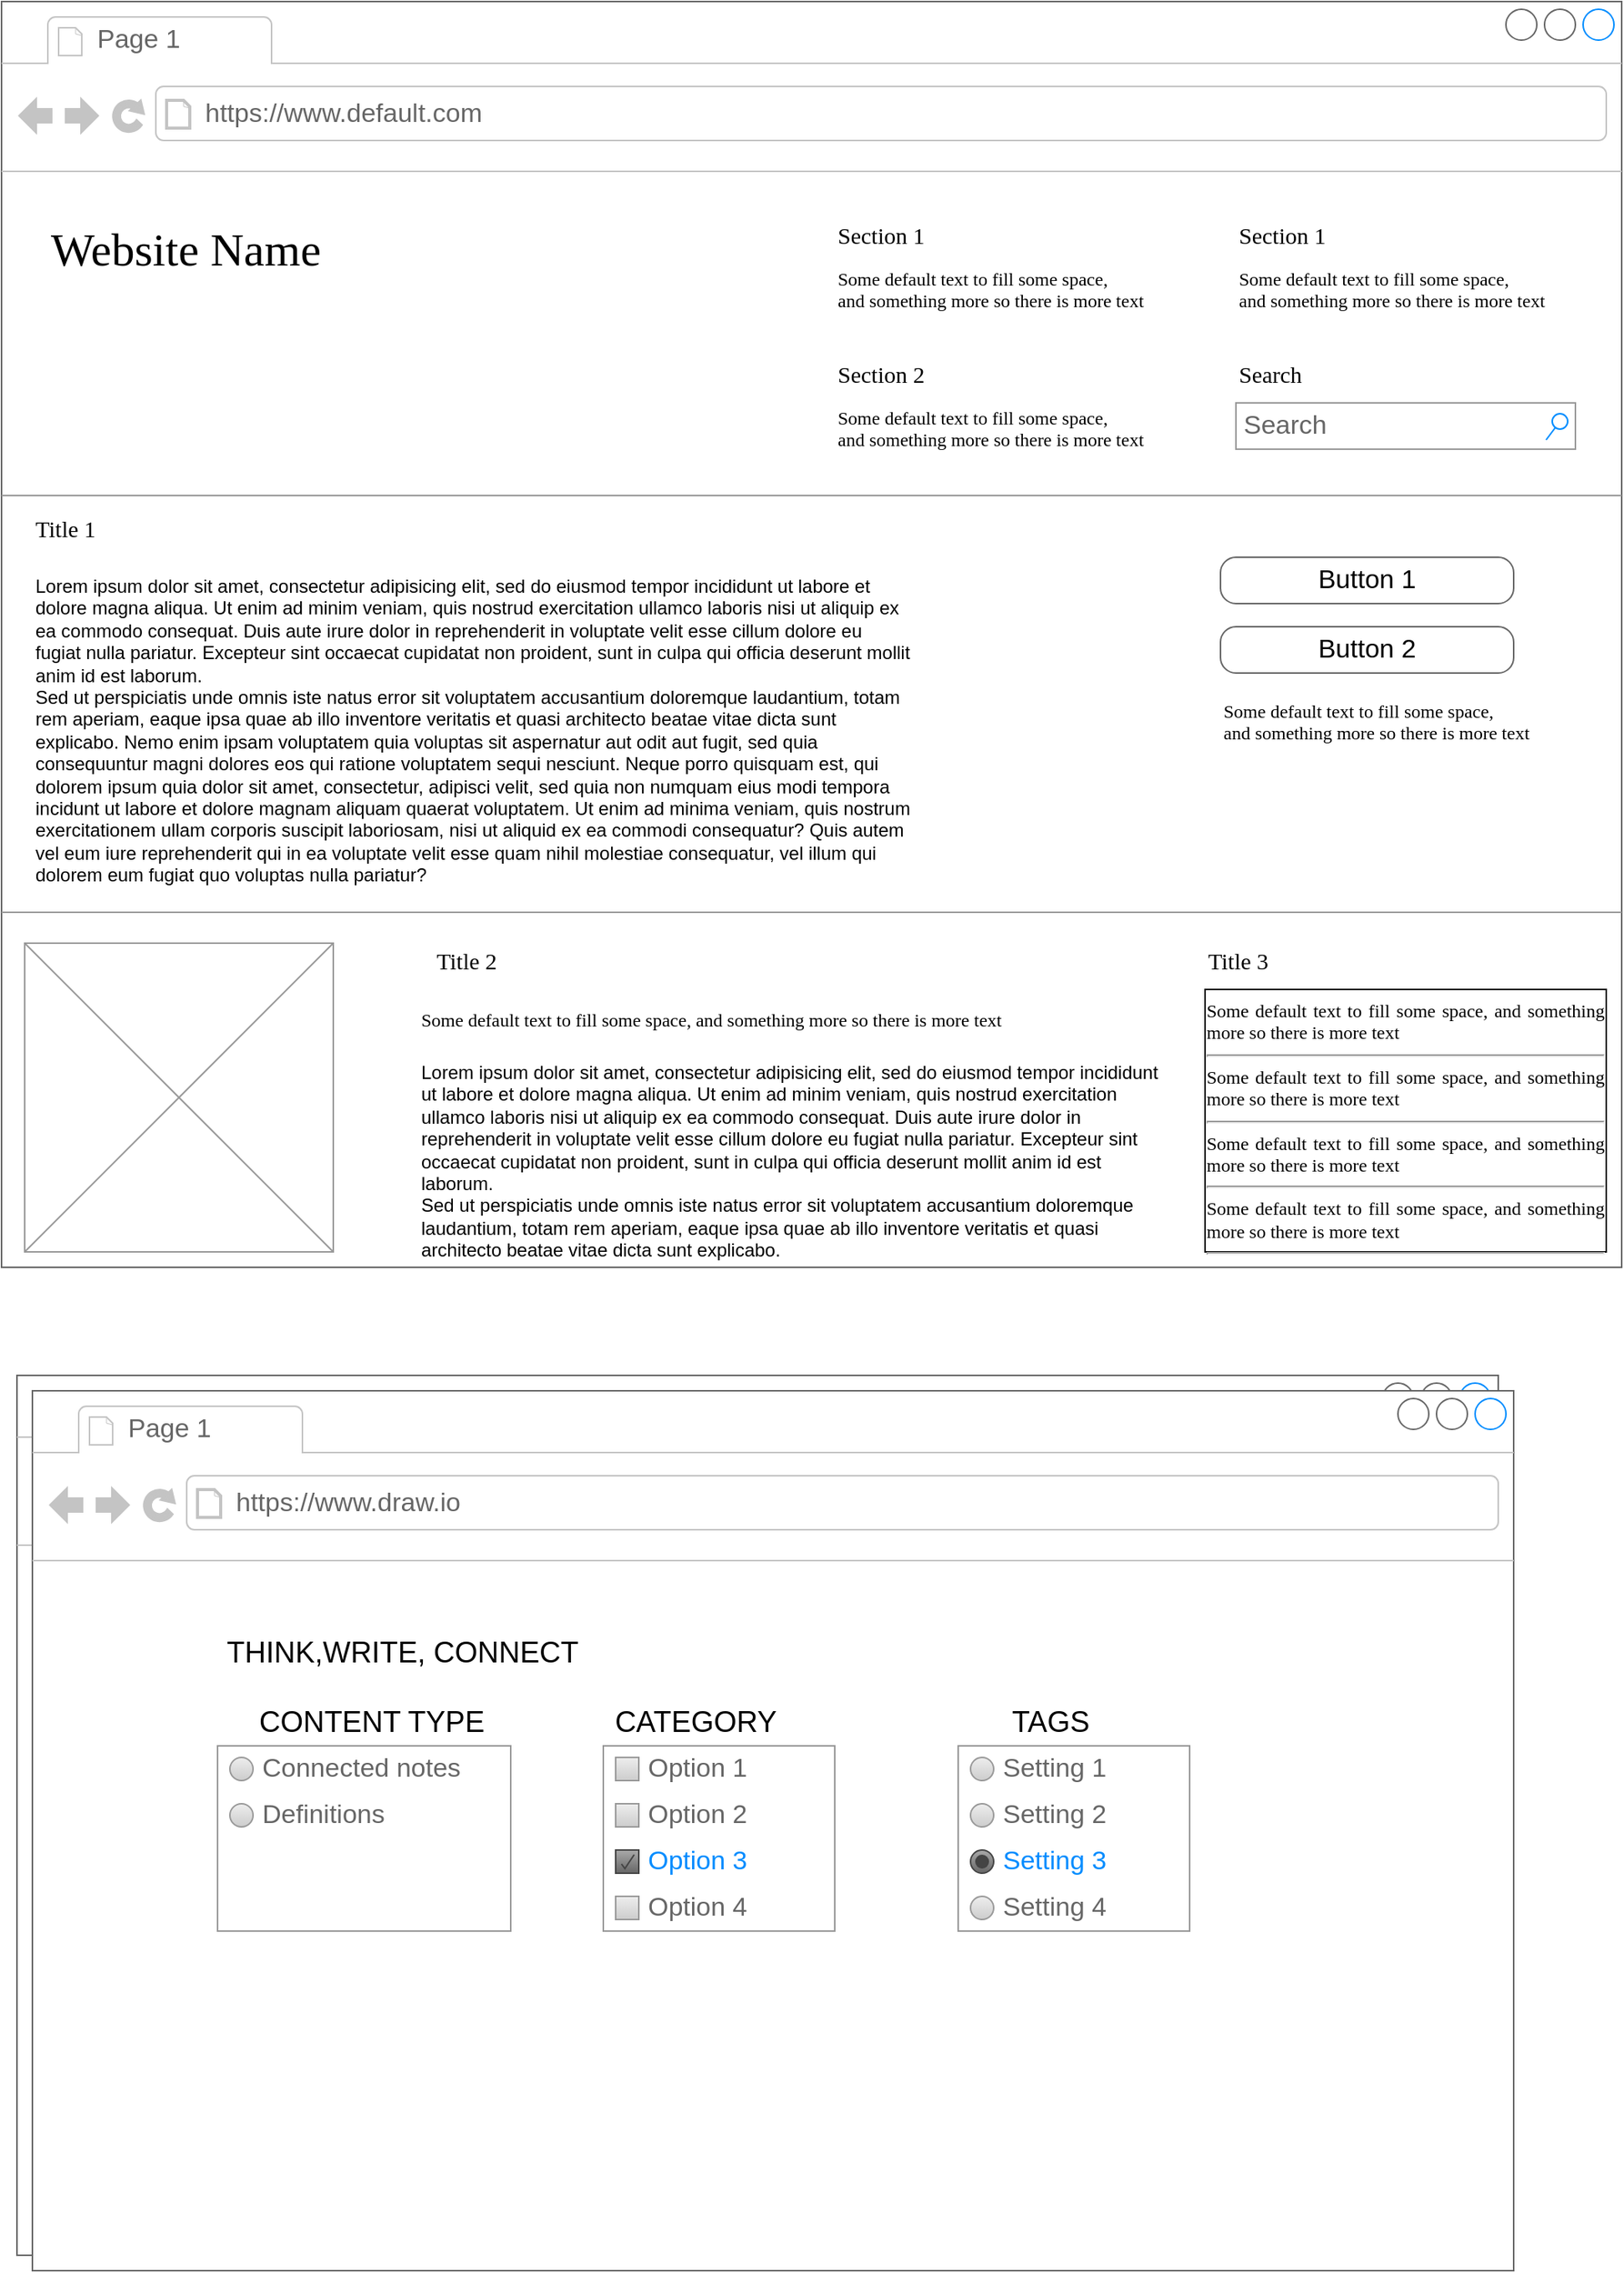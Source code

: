 <mxfile version="20.6.0" type="github">
  <diagram name="Page-1" id="2cc2dc42-3aac-f2a9-1cec-7a8b7cbee084">
    <mxGraphModel dx="1422" dy="780" grid="1" gridSize="10" guides="1" tooltips="1" connect="1" arrows="1" fold="1" page="1" pageScale="1" pageWidth="1100" pageHeight="850" background="none" math="0" shadow="0">
      <root>
        <mxCell id="0" />
        <mxCell id="1" parent="0" />
        <mxCell id="7026571954dc6520-1" value="" style="strokeWidth=1;shadow=0;dashed=0;align=center;html=1;shape=mxgraph.mockup.containers.browserWindow;rSize=0;strokeColor=#666666;mainText=,;recursiveResize=0;rounded=0;labelBackgroundColor=none;fontFamily=Verdana;fontSize=12" parent="1" vertex="1">
          <mxGeometry x="30" y="20" width="1050" height="820" as="geometry" />
        </mxCell>
        <mxCell id="7026571954dc6520-2" value="Page 1" style="strokeWidth=1;shadow=0;dashed=0;align=center;html=1;shape=mxgraph.mockup.containers.anchor;fontSize=17;fontColor=#666666;align=left;" parent="7026571954dc6520-1" vertex="1">
          <mxGeometry x="60" y="12" width="110" height="26" as="geometry" />
        </mxCell>
        <mxCell id="7026571954dc6520-3" value="https://www.default.com" style="strokeWidth=1;shadow=0;dashed=0;align=center;html=1;shape=mxgraph.mockup.containers.anchor;rSize=0;fontSize=17;fontColor=#666666;align=left;" parent="7026571954dc6520-1" vertex="1">
          <mxGeometry x="130" y="60" width="250" height="26" as="geometry" />
        </mxCell>
        <mxCell id="7026571954dc6520-4" value="Website Name" style="text;html=1;points=[];align=left;verticalAlign=top;spacingTop=-4;fontSize=30;fontFamily=Verdana" parent="7026571954dc6520-1" vertex="1">
          <mxGeometry x="30" y="140" width="340" height="50" as="geometry" />
        </mxCell>
        <mxCell id="7026571954dc6520-6" value="Section 1" style="text;html=1;points=[];align=left;verticalAlign=top;spacingTop=-4;fontSize=15;fontFamily=Verdana" parent="7026571954dc6520-1" vertex="1">
          <mxGeometry x="540" y="140" width="170" height="30" as="geometry" />
        </mxCell>
        <mxCell id="7026571954dc6520-7" value="Some default text to fill some space, and&amp;nbsp;&lt;span&gt;something more so there is more text&lt;/span&gt;" style="text;html=1;points=[];align=left;verticalAlign=top;spacingTop=-4;fontSize=12;fontFamily=Verdana;whiteSpace=wrap;" parent="7026571954dc6520-1" vertex="1">
          <mxGeometry x="540" y="170" width="240" height="40" as="geometry" />
        </mxCell>
        <mxCell id="7026571954dc6520-8" value="Section 2" style="text;html=1;points=[];align=left;verticalAlign=top;spacingTop=-4;fontSize=15;fontFamily=Verdana" parent="7026571954dc6520-1" vertex="1">
          <mxGeometry x="540" y="230" width="170" height="30" as="geometry" />
        </mxCell>
        <mxCell id="7026571954dc6520-9" value="Some default text to fill some space, and&amp;nbsp;&lt;span&gt;something more so there is more text&lt;/span&gt;" style="text;html=1;points=[];align=left;verticalAlign=top;spacingTop=-4;fontSize=12;fontFamily=Verdana;whiteSpace=wrap;" parent="7026571954dc6520-1" vertex="1">
          <mxGeometry x="540" y="260" width="240" height="40" as="geometry" />
        </mxCell>
        <mxCell id="7026571954dc6520-10" value="Section 1" style="text;html=1;points=[];align=left;verticalAlign=top;spacingTop=-4;fontSize=15;fontFamily=Verdana" parent="7026571954dc6520-1" vertex="1">
          <mxGeometry x="800" y="140" width="170" height="30" as="geometry" />
        </mxCell>
        <mxCell id="7026571954dc6520-11" value="Some default text to fill some space, and&amp;nbsp;&lt;span&gt;something more so there is more text&lt;/span&gt;" style="text;html=1;points=[];align=left;verticalAlign=top;spacingTop=-4;fontSize=12;fontFamily=Verdana;whiteSpace=wrap;" parent="7026571954dc6520-1" vertex="1">
          <mxGeometry x="800" y="170" width="240" height="40" as="geometry" />
        </mxCell>
        <mxCell id="7026571954dc6520-12" value="Search" style="text;html=1;points=[];align=left;verticalAlign=top;spacingTop=-4;fontSize=15;fontFamily=Verdana" parent="7026571954dc6520-1" vertex="1">
          <mxGeometry x="800" y="230" width="170" height="30" as="geometry" />
        </mxCell>
        <mxCell id="7026571954dc6520-14" value="Search" style="strokeWidth=1;shadow=0;dashed=0;align=center;html=1;shape=mxgraph.mockup.forms.searchBox;strokeColor=#999999;mainText=;strokeColor2=#008cff;fontColor=#666666;fontSize=17;align=left;spacingLeft=3;rounded=0;labelBackgroundColor=none;" parent="7026571954dc6520-1" vertex="1">
          <mxGeometry x="800" y="260" width="220" height="30" as="geometry" />
        </mxCell>
        <mxCell id="7026571954dc6520-15" value="" style="verticalLabelPosition=bottom;shadow=0;dashed=0;align=center;html=1;verticalAlign=top;strokeWidth=1;shape=mxgraph.mockup.markup.line;strokeColor=#999999;rounded=0;labelBackgroundColor=none;fillColor=#ffffff;fontFamily=Verdana;fontSize=12;fontColor=#000000;" parent="7026571954dc6520-1" vertex="1">
          <mxGeometry y="310" width="1050" height="20" as="geometry" />
        </mxCell>
        <mxCell id="7026571954dc6520-16" value="Title 1" style="text;html=1;points=[];align=left;verticalAlign=top;spacingTop=-4;fontSize=15;fontFamily=Verdana" parent="7026571954dc6520-1" vertex="1">
          <mxGeometry x="20" y="330" width="170" height="30" as="geometry" />
        </mxCell>
        <mxCell id="7026571954dc6520-17" value="Lorem ipsum dolor sit amet, consectetur adipisicing elit, sed do eiusmod tempor incididunt ut labore et dolore magna aliqua. Ut enim ad minim veniam, quis nostrud exercitation ullamco laboris nisi ut aliquip ex ea commodo consequat. Duis aute irure dolor in reprehenderit in voluptate velit esse cillum dolore eu fugiat nulla pariatur. Excepteur sint occaecat cupidatat non proident, sunt in culpa qui officia deserunt mollit anim id est laborum.&#xa;Sed ut perspiciatis unde omnis iste natus error sit voluptatem accusantium doloremque laudantium, totam rem aperiam, eaque ipsa quae ab illo inventore veritatis et quasi architecto beatae vitae dicta sunt explicabo. Nemo enim ipsam voluptatem quia voluptas sit aspernatur aut odit aut fugit, sed quia consequuntur magni dolores eos qui ratione voluptatem sequi nesciunt. Neque porro quisquam est, qui dolorem ipsum quia dolor sit amet, consectetur, adipisci velit, sed quia non numquam eius modi tempora incidunt ut labore et dolore magnam aliquam quaerat voluptatem. Ut enim ad minima veniam, quis nostrum exercitationem ullam corporis suscipit laboriosam, nisi ut aliquid ex ea commodi consequatur? Quis autem vel eum iure reprehenderit qui in ea voluptate velit esse quam nihil molestiae consequatur, vel illum qui dolorem eum fugiat quo voluptas nulla pariatur?" style="text;spacingTop=-5;whiteSpace=wrap;html=1;align=left;fontSize=12;fontFamily=Helvetica;fillColor=none;strokeColor=none;rounded=0;shadow=1;labelBackgroundColor=none;" parent="7026571954dc6520-1" vertex="1">
          <mxGeometry x="20" y="370" width="570" height="240" as="geometry" />
        </mxCell>
        <mxCell id="7026571954dc6520-18" value="Button 1" style="strokeWidth=1;shadow=0;dashed=0;align=center;html=1;shape=mxgraph.mockup.buttons.button;strokeColor=#666666;mainText=;buttonStyle=round;fontSize=17;fontStyle=0;fillColor=none;whiteSpace=wrap;rounded=0;labelBackgroundColor=none;" parent="7026571954dc6520-1" vertex="1">
          <mxGeometry x="790" y="360" width="190" height="30" as="geometry" />
        </mxCell>
        <mxCell id="7026571954dc6520-19" value="Button 2" style="strokeWidth=1;shadow=0;dashed=0;align=center;html=1;shape=mxgraph.mockup.buttons.button;strokeColor=#666666;mainText=;buttonStyle=round;fontSize=17;fontStyle=0;fillColor=none;whiteSpace=wrap;rounded=0;labelBackgroundColor=none;" parent="7026571954dc6520-1" vertex="1">
          <mxGeometry x="790" y="405" width="190" height="30" as="geometry" />
        </mxCell>
        <mxCell id="7026571954dc6520-20" value="Some default text to fill some space, and&amp;nbsp;&lt;span&gt;something more so there is more text&lt;/span&gt;" style="text;html=1;points=[];align=left;verticalAlign=top;spacingTop=-4;fontSize=12;fontFamily=Verdana;whiteSpace=wrap;" parent="7026571954dc6520-1" vertex="1">
          <mxGeometry x="790" y="450" width="240" height="40" as="geometry" />
        </mxCell>
        <mxCell id="7026571954dc6520-21" value="" style="verticalLabelPosition=bottom;shadow=0;dashed=0;align=center;html=1;verticalAlign=top;strokeWidth=1;shape=mxgraph.mockup.markup.line;strokeColor=#999999;rounded=0;labelBackgroundColor=none;fillColor=#ffffff;fontFamily=Verdana;fontSize=12;fontColor=#000000;" parent="7026571954dc6520-1" vertex="1">
          <mxGeometry y="580" width="1050" height="20" as="geometry" />
        </mxCell>
        <mxCell id="7026571954dc6520-22" value="" style="verticalLabelPosition=bottom;shadow=0;dashed=0;align=center;html=1;verticalAlign=top;strokeWidth=1;shape=mxgraph.mockup.graphics.simpleIcon;strokeColor=#999999;fillColor=#ffffff;rounded=0;labelBackgroundColor=none;fontFamily=Verdana;fontSize=12;fontColor=#000000;" parent="7026571954dc6520-1" vertex="1">
          <mxGeometry x="15" y="610" width="200" height="200" as="geometry" />
        </mxCell>
        <mxCell id="7026571954dc6520-31" value="Title 2" style="text;html=1;points=[];align=left;verticalAlign=top;spacingTop=-4;fontSize=15;fontFamily=Verdana" parent="7026571954dc6520-1" vertex="1">
          <mxGeometry x="280" y="610" width="170" height="30" as="geometry" />
        </mxCell>
        <mxCell id="7026571954dc6520-32" value="Title 3" style="text;html=1;points=[];align=left;verticalAlign=top;spacingTop=-4;fontSize=15;fontFamily=Verdana" parent="7026571954dc6520-1" vertex="1">
          <mxGeometry x="780" y="610" width="170" height="30" as="geometry" />
        </mxCell>
        <mxCell id="7026571954dc6520-33" value="&lt;div style=&quot;text-align: justify&quot;&gt;&lt;span&gt;Some default text to fill some space, and&amp;nbsp;&lt;/span&gt;&lt;span&gt;something more so there is more text&lt;/span&gt;&lt;/div&gt;&lt;div style=&quot;text-align: justify&quot;&gt;&lt;hr id=&quot;null&quot; style=&quot;text-align: justify&quot;&gt;&lt;span&gt;&lt;div style=&quot;text-align: justify&quot;&gt;&lt;span&gt;Some default text to fill some space, and&amp;nbsp;&lt;/span&gt;&lt;span&gt;something more so there is more text&lt;/span&gt;&lt;/div&gt;&lt;/span&gt;&lt;/div&gt;&lt;hr id=&quot;null&quot; style=&quot;text-align: justify&quot;&gt;&lt;span&gt;&lt;div style=&quot;text-align: justify&quot;&gt;&lt;span&gt;Some default text to fill some space, and&amp;nbsp;&lt;/span&gt;&lt;span&gt;something more so there is more text&lt;/span&gt;&lt;/div&gt;&lt;/span&gt;&lt;hr id=&quot;null&quot; style=&quot;text-align: justify&quot;&gt;&lt;span&gt;&lt;div style=&quot;text-align: justify&quot;&gt;&lt;span&gt;Some default text to fill some space, and&amp;nbsp;&lt;/span&gt;&lt;span&gt;something more so there is more text&lt;/span&gt;&lt;/div&gt;&lt;/span&gt;&lt;hr id=&quot;null&quot; style=&quot;text-align: left&quot;&gt;" style="whiteSpace=wrap;html=1;rounded=0;shadow=0;labelBackgroundColor=none;strokeWidth=1;fontFamily=Verdana;fontSize=12;align=center;verticalAlign=top;" parent="7026571954dc6520-1" vertex="1">
          <mxGeometry x="780" y="640" width="260" height="170" as="geometry" />
        </mxCell>
        <mxCell id="7026571954dc6520-34" value="Some default text to fill some space, and&amp;nbsp;&lt;span&gt;something more so there is more text&lt;/span&gt;" style="text;html=1;points=[];align=left;verticalAlign=top;spacingTop=-4;fontSize=12;fontFamily=Verdana;whiteSpace=wrap;" parent="7026571954dc6520-1" vertex="1">
          <mxGeometry x="270" y="650" width="470" height="40" as="geometry" />
        </mxCell>
        <mxCell id="7026571954dc6520-36" value="Lorem ipsum dolor sit amet, consectetur adipisicing elit, sed do eiusmod tempor incididunt ut labore et dolore magna aliqua. Ut enim ad minim veniam, quis nostrud exercitation ullamco laboris nisi ut aliquip ex ea commodo consequat. Duis aute irure dolor in reprehenderit in voluptate velit esse cillum dolore eu fugiat nulla pariatur. Excepteur sint occaecat cupidatat non proident, sunt in culpa qui officia deserunt mollit anim id est laborum.&lt;br&gt;Sed ut perspiciatis unde omnis iste natus error sit voluptatem accusantium doloremque laudantium, totam rem aperiam, eaque ipsa quae ab illo inventore veritatis et quasi architecto beatae vitae dicta sunt explicabo.&amp;nbsp;" style="text;spacingTop=-5;whiteSpace=wrap;html=1;align=left;fontSize=12;fontFamily=Helvetica;fillColor=none;strokeColor=none;rounded=0;shadow=1;labelBackgroundColor=none;" parent="1" vertex="1">
          <mxGeometry x="300" y="705" width="490" height="125" as="geometry" />
        </mxCell>
        <mxCell id="NY_SuZT9lpM8CWA6XrSK-1" value="" style="strokeWidth=1;shadow=0;dashed=0;align=center;html=1;shape=mxgraph.mockup.containers.browserWindow;rSize=0;strokeColor=#666666;strokeColor2=#008cff;strokeColor3=#c4c4c4;mainText=,;recursiveResize=0;" vertex="1" parent="1">
          <mxGeometry x="40" y="910" width="960" height="570" as="geometry" />
        </mxCell>
        <mxCell id="NY_SuZT9lpM8CWA6XrSK-2" value="Page 1" style="strokeWidth=1;shadow=0;dashed=0;align=center;html=1;shape=mxgraph.mockup.containers.anchor;fontSize=17;fontColor=#666666;align=left;" vertex="1" parent="NY_SuZT9lpM8CWA6XrSK-1">
          <mxGeometry x="60" y="12" width="110" height="26" as="geometry" />
        </mxCell>
        <mxCell id="NY_SuZT9lpM8CWA6XrSK-3" value="https://www.draw.io" style="strokeWidth=1;shadow=0;dashed=0;align=center;html=1;shape=mxgraph.mockup.containers.anchor;rSize=0;fontSize=17;fontColor=#666666;align=left;" vertex="1" parent="NY_SuZT9lpM8CWA6XrSK-1">
          <mxGeometry x="130" y="60" width="250" height="26" as="geometry" />
        </mxCell>
        <mxCell id="NY_SuZT9lpM8CWA6XrSK-10" value="&lt;font style=&quot;font-size: 19px;&quot;&gt;THINK,WRITE, CONNECT&lt;br&gt;&lt;/font&gt;" style="text;html=1;strokeColor=none;fillColor=none;align=center;verticalAlign=middle;whiteSpace=wrap;rounded=0;" vertex="1" parent="NY_SuZT9lpM8CWA6XrSK-1">
          <mxGeometry x="80" y="150" width="320" height="40" as="geometry" />
        </mxCell>
        <mxCell id="NY_SuZT9lpM8CWA6XrSK-4" value="" style="strokeWidth=1;shadow=0;dashed=0;align=center;html=1;shape=mxgraph.mockup.forms.rrect;rSize=0;strokeColor=#999999;fillColor=#ffffff;recursiveResize=0;" vertex="1" parent="NY_SuZT9lpM8CWA6XrSK-1">
          <mxGeometry x="120" y="230" width="190" height="120" as="geometry" />
        </mxCell>
        <mxCell id="NY_SuZT9lpM8CWA6XrSK-5" value="Connected notes" style="shape=ellipse;rSize=0;fillColor=#eeeeee;strokeColor=#999999;gradientColor=#cccccc;html=1;align=left;spacingLeft=4;fontSize=17;fontColor=#666666;labelPosition=right;" vertex="1" parent="NY_SuZT9lpM8CWA6XrSK-4">
          <mxGeometry x="8" y="7.5" width="15" height="15" as="geometry" />
        </mxCell>
        <mxCell id="NY_SuZT9lpM8CWA6XrSK-6" value="Definitions" style="shape=ellipse;rSize=0;fillColor=#eeeeee;strokeColor=#999999;gradientColor=#cccccc;html=1;align=left;spacingLeft=4;fontSize=17;fontColor=#666666;labelPosition=right;" vertex="1" parent="NY_SuZT9lpM8CWA6XrSK-4">
          <mxGeometry x="8" y="37.5" width="15" height="15" as="geometry" />
        </mxCell>
        <mxCell id="NY_SuZT9lpM8CWA6XrSK-21" value="" style="strokeWidth=1;shadow=0;dashed=0;align=center;html=1;shape=mxgraph.mockup.forms.rrect;rSize=0;strokeColor=#999999;fillColor=#ffffff;recursiveResize=0;fontSize=19;" vertex="1" parent="NY_SuZT9lpM8CWA6XrSK-1">
          <mxGeometry x="370" y="230" width="150" height="120" as="geometry" />
        </mxCell>
        <mxCell id="NY_SuZT9lpM8CWA6XrSK-22" value="Option 1" style="strokeWidth=1;shadow=0;dashed=0;align=center;html=1;shape=mxgraph.mockup.forms.rrect;rSize=0;fillColor=#eeeeee;strokeColor=#999999;gradientColor=#cccccc;align=left;spacingLeft=4;fontSize=17;fontColor=#666666;labelPosition=right;" vertex="1" parent="NY_SuZT9lpM8CWA6XrSK-21">
          <mxGeometry x="8" y="7.5" width="15" height="15" as="geometry" />
        </mxCell>
        <mxCell id="NY_SuZT9lpM8CWA6XrSK-23" value="Option 2" style="strokeWidth=1;shadow=0;dashed=0;align=center;html=1;shape=mxgraph.mockup.forms.rrect;rSize=0;fillColor=#eeeeee;strokeColor=#999999;gradientColor=#cccccc;align=left;spacingLeft=4;fontSize=17;fontColor=#666666;labelPosition=right;" vertex="1" parent="NY_SuZT9lpM8CWA6XrSK-21">
          <mxGeometry x="8" y="37.5" width="15" height="15" as="geometry" />
        </mxCell>
        <mxCell id="NY_SuZT9lpM8CWA6XrSK-24" value="Option 3" style="strokeWidth=1;shadow=0;dashed=0;align=center;html=1;shape=mxgraph.mockup.forms.checkbox;rSize=0;resizable=0;fillColor=#aaaaaa;strokeColor=#444444;gradientColor=#666666;align=left;spacingLeft=4;fontSize=17;fontColor=#008cff;labelPosition=right;" vertex="1" parent="NY_SuZT9lpM8CWA6XrSK-21">
          <mxGeometry x="8" y="67.5" width="15" height="15" as="geometry" />
        </mxCell>
        <mxCell id="NY_SuZT9lpM8CWA6XrSK-25" value="Option 4" style="strokeWidth=1;shadow=0;dashed=0;align=center;html=1;shape=mxgraph.mockup.forms.rrect;rSize=0;fillColor=#eeeeee;strokeColor=#999999;gradientColor=#cccccc;align=left;spacingLeft=4;fontSize=17;fontColor=#666666;labelPosition=right;" vertex="1" parent="NY_SuZT9lpM8CWA6XrSK-21">
          <mxGeometry x="8" y="97.5" width="15" height="15" as="geometry" />
        </mxCell>
        <mxCell id="NY_SuZT9lpM8CWA6XrSK-26" value="CATEGORY" style="text;html=1;strokeColor=none;fillColor=none;align=center;verticalAlign=middle;whiteSpace=wrap;rounded=0;fontSize=19;" vertex="1" parent="NY_SuZT9lpM8CWA6XrSK-1">
          <mxGeometry x="400" y="200" width="60" height="30" as="geometry" />
        </mxCell>
        <mxCell id="NY_SuZT9lpM8CWA6XrSK-32" value="" style="strokeWidth=1;shadow=0;dashed=0;align=center;html=1;shape=mxgraph.mockup.forms.rrect;rSize=0;strokeColor=#999999;fillColor=#ffffff;recursiveResize=0;fontSize=19;" vertex="1" parent="NY_SuZT9lpM8CWA6XrSK-1">
          <mxGeometry x="600" y="230" width="150" height="120" as="geometry" />
        </mxCell>
        <mxCell id="NY_SuZT9lpM8CWA6XrSK-33" value="Setting 1" style="shape=ellipse;rSize=0;fillColor=#eeeeee;strokeColor=#999999;gradientColor=#cccccc;html=1;align=left;spacingLeft=4;fontSize=17;fontColor=#666666;labelPosition=right;" vertex="1" parent="NY_SuZT9lpM8CWA6XrSK-32">
          <mxGeometry x="8" y="7.5" width="15" height="15" as="geometry" />
        </mxCell>
        <mxCell id="NY_SuZT9lpM8CWA6XrSK-34" value="Setting 2" style="shape=ellipse;rSize=0;fillColor=#eeeeee;strokeColor=#999999;gradientColor=#cccccc;html=1;align=left;spacingLeft=4;fontSize=17;fontColor=#666666;labelPosition=right;" vertex="1" parent="NY_SuZT9lpM8CWA6XrSK-32">
          <mxGeometry x="8" y="37.5" width="15" height="15" as="geometry" />
        </mxCell>
        <mxCell id="NY_SuZT9lpM8CWA6XrSK-35" value="Setting 3" style="shape=ellipse;rSize=0;fillColor=#aaaaaa;strokeColor=#444444;gradientColor=#666666;html=1;align=left;spacingLeft=4;fontSize=17;fontColor=#008cff;labelPosition=right;" vertex="1" parent="NY_SuZT9lpM8CWA6XrSK-32">
          <mxGeometry x="8" y="67.5" width="15" height="15" as="geometry" />
        </mxCell>
        <mxCell id="NY_SuZT9lpM8CWA6XrSK-36" value="" style="shape=ellipse;fillColor=#444444;strokeColor=none;html=1;fontSize=19;" vertex="1" parent="NY_SuZT9lpM8CWA6XrSK-35">
          <mxGeometry x="3" y="3" width="9" height="9" as="geometry" />
        </mxCell>
        <mxCell id="NY_SuZT9lpM8CWA6XrSK-37" value="Setting 4" style="shape=ellipse;rSize=0;fillColor=#eeeeee;strokeColor=#999999;gradientColor=#cccccc;html=1;align=left;spacingLeft=4;fontSize=17;fontColor=#666666;labelPosition=right;" vertex="1" parent="NY_SuZT9lpM8CWA6XrSK-32">
          <mxGeometry x="8" y="97.5" width="15" height="15" as="geometry" />
        </mxCell>
        <mxCell id="NY_SuZT9lpM8CWA6XrSK-39" value="" style="strokeWidth=1;shadow=0;dashed=0;align=center;html=1;shape=mxgraph.mockup.containers.browserWindow;rSize=0;strokeColor=#666666;strokeColor2=#008cff;strokeColor3=#c4c4c4;mainText=,;recursiveResize=0;" vertex="1" parent="1">
          <mxGeometry x="50" y="920" width="960" height="570" as="geometry" />
        </mxCell>
        <mxCell id="NY_SuZT9lpM8CWA6XrSK-40" value="Page 1" style="strokeWidth=1;shadow=0;dashed=0;align=center;html=1;shape=mxgraph.mockup.containers.anchor;fontSize=17;fontColor=#666666;align=left;" vertex="1" parent="NY_SuZT9lpM8CWA6XrSK-39">
          <mxGeometry x="60" y="12" width="110" height="26" as="geometry" />
        </mxCell>
        <mxCell id="NY_SuZT9lpM8CWA6XrSK-41" value="https://www.draw.io" style="strokeWidth=1;shadow=0;dashed=0;align=center;html=1;shape=mxgraph.mockup.containers.anchor;rSize=0;fontSize=17;fontColor=#666666;align=left;" vertex="1" parent="NY_SuZT9lpM8CWA6XrSK-39">
          <mxGeometry x="130" y="60" width="250" height="26" as="geometry" />
        </mxCell>
        <mxCell id="NY_SuZT9lpM8CWA6XrSK-42" value="&lt;font style=&quot;font-size: 19px;&quot;&gt;THINK,WRITE, CONNECT&lt;br&gt;&lt;/font&gt;" style="text;html=1;strokeColor=none;fillColor=none;align=center;verticalAlign=middle;whiteSpace=wrap;rounded=0;" vertex="1" parent="NY_SuZT9lpM8CWA6XrSK-39">
          <mxGeometry x="80" y="150" width="320" height="40" as="geometry" />
        </mxCell>
        <mxCell id="NY_SuZT9lpM8CWA6XrSK-43" value="" style="strokeWidth=1;shadow=0;dashed=0;align=center;html=1;shape=mxgraph.mockup.forms.rrect;rSize=0;strokeColor=#999999;fillColor=#ffffff;recursiveResize=0;" vertex="1" parent="NY_SuZT9lpM8CWA6XrSK-39">
          <mxGeometry x="120" y="230" width="190" height="120" as="geometry" />
        </mxCell>
        <mxCell id="NY_SuZT9lpM8CWA6XrSK-44" value="Connected notes" style="shape=ellipse;rSize=0;fillColor=#eeeeee;strokeColor=#999999;gradientColor=#cccccc;html=1;align=left;spacingLeft=4;fontSize=17;fontColor=#666666;labelPosition=right;" vertex="1" parent="NY_SuZT9lpM8CWA6XrSK-43">
          <mxGeometry x="8" y="7.5" width="15" height="15" as="geometry" />
        </mxCell>
        <mxCell id="NY_SuZT9lpM8CWA6XrSK-45" value="Definitions" style="shape=ellipse;rSize=0;fillColor=#eeeeee;strokeColor=#999999;gradientColor=#cccccc;html=1;align=left;spacingLeft=4;fontSize=17;fontColor=#666666;labelPosition=right;" vertex="1" parent="NY_SuZT9lpM8CWA6XrSK-43">
          <mxGeometry x="8" y="37.5" width="15" height="15" as="geometry" />
        </mxCell>
        <mxCell id="NY_SuZT9lpM8CWA6XrSK-46" value="" style="strokeWidth=1;shadow=0;dashed=0;align=center;html=1;shape=mxgraph.mockup.forms.rrect;rSize=0;strokeColor=#999999;fillColor=#ffffff;recursiveResize=0;fontSize=19;" vertex="1" parent="NY_SuZT9lpM8CWA6XrSK-39">
          <mxGeometry x="370" y="230" width="150" height="120" as="geometry" />
        </mxCell>
        <mxCell id="NY_SuZT9lpM8CWA6XrSK-47" value="Option 1" style="strokeWidth=1;shadow=0;dashed=0;align=center;html=1;shape=mxgraph.mockup.forms.rrect;rSize=0;fillColor=#eeeeee;strokeColor=#999999;gradientColor=#cccccc;align=left;spacingLeft=4;fontSize=17;fontColor=#666666;labelPosition=right;" vertex="1" parent="NY_SuZT9lpM8CWA6XrSK-46">
          <mxGeometry x="8" y="7.5" width="15" height="15" as="geometry" />
        </mxCell>
        <mxCell id="NY_SuZT9lpM8CWA6XrSK-48" value="Option 2" style="strokeWidth=1;shadow=0;dashed=0;align=center;html=1;shape=mxgraph.mockup.forms.rrect;rSize=0;fillColor=#eeeeee;strokeColor=#999999;gradientColor=#cccccc;align=left;spacingLeft=4;fontSize=17;fontColor=#666666;labelPosition=right;" vertex="1" parent="NY_SuZT9lpM8CWA6XrSK-46">
          <mxGeometry x="8" y="37.5" width="15" height="15" as="geometry" />
        </mxCell>
        <mxCell id="NY_SuZT9lpM8CWA6XrSK-49" value="Option 3" style="strokeWidth=1;shadow=0;dashed=0;align=center;html=1;shape=mxgraph.mockup.forms.checkbox;rSize=0;resizable=0;fillColor=#aaaaaa;strokeColor=#444444;gradientColor=#666666;align=left;spacingLeft=4;fontSize=17;fontColor=#008cff;labelPosition=right;" vertex="1" parent="NY_SuZT9lpM8CWA6XrSK-46">
          <mxGeometry x="8" y="67.5" width="15" height="15" as="geometry" />
        </mxCell>
        <mxCell id="NY_SuZT9lpM8CWA6XrSK-50" value="Option 4" style="strokeWidth=1;shadow=0;dashed=0;align=center;html=1;shape=mxgraph.mockup.forms.rrect;rSize=0;fillColor=#eeeeee;strokeColor=#999999;gradientColor=#cccccc;align=left;spacingLeft=4;fontSize=17;fontColor=#666666;labelPosition=right;" vertex="1" parent="NY_SuZT9lpM8CWA6XrSK-46">
          <mxGeometry x="8" y="97.5" width="15" height="15" as="geometry" />
        </mxCell>
        <mxCell id="NY_SuZT9lpM8CWA6XrSK-51" value="CATEGORY" style="text;html=1;strokeColor=none;fillColor=none;align=center;verticalAlign=middle;whiteSpace=wrap;rounded=0;fontSize=19;" vertex="1" parent="NY_SuZT9lpM8CWA6XrSK-39">
          <mxGeometry x="400" y="200" width="60" height="30" as="geometry" />
        </mxCell>
        <mxCell id="NY_SuZT9lpM8CWA6XrSK-52" value="" style="strokeWidth=1;shadow=0;dashed=0;align=center;html=1;shape=mxgraph.mockup.forms.rrect;rSize=0;strokeColor=#999999;fillColor=#ffffff;recursiveResize=0;fontSize=19;" vertex="1" parent="NY_SuZT9lpM8CWA6XrSK-39">
          <mxGeometry x="600" y="230" width="150" height="120" as="geometry" />
        </mxCell>
        <mxCell id="NY_SuZT9lpM8CWA6XrSK-53" value="Setting 1" style="shape=ellipse;rSize=0;fillColor=#eeeeee;strokeColor=#999999;gradientColor=#cccccc;html=1;align=left;spacingLeft=4;fontSize=17;fontColor=#666666;labelPosition=right;" vertex="1" parent="NY_SuZT9lpM8CWA6XrSK-52">
          <mxGeometry x="8" y="7.5" width="15" height="15" as="geometry" />
        </mxCell>
        <mxCell id="NY_SuZT9lpM8CWA6XrSK-54" value="Setting 2" style="shape=ellipse;rSize=0;fillColor=#eeeeee;strokeColor=#999999;gradientColor=#cccccc;html=1;align=left;spacingLeft=4;fontSize=17;fontColor=#666666;labelPosition=right;" vertex="1" parent="NY_SuZT9lpM8CWA6XrSK-52">
          <mxGeometry x="8" y="37.5" width="15" height="15" as="geometry" />
        </mxCell>
        <mxCell id="NY_SuZT9lpM8CWA6XrSK-55" value="Setting 3" style="shape=ellipse;rSize=0;fillColor=#aaaaaa;strokeColor=#444444;gradientColor=#666666;html=1;align=left;spacingLeft=4;fontSize=17;fontColor=#008cff;labelPosition=right;" vertex="1" parent="NY_SuZT9lpM8CWA6XrSK-52">
          <mxGeometry x="8" y="67.5" width="15" height="15" as="geometry" />
        </mxCell>
        <mxCell id="NY_SuZT9lpM8CWA6XrSK-56" value="" style="shape=ellipse;fillColor=#444444;strokeColor=none;html=1;fontSize=19;" vertex="1" parent="NY_SuZT9lpM8CWA6XrSK-55">
          <mxGeometry x="3" y="3" width="9" height="9" as="geometry" />
        </mxCell>
        <mxCell id="NY_SuZT9lpM8CWA6XrSK-57" value="Setting 4" style="shape=ellipse;rSize=0;fillColor=#eeeeee;strokeColor=#999999;gradientColor=#cccccc;html=1;align=left;spacingLeft=4;fontSize=17;fontColor=#666666;labelPosition=right;" vertex="1" parent="NY_SuZT9lpM8CWA6XrSK-52">
          <mxGeometry x="8" y="97.5" width="15" height="15" as="geometry" />
        </mxCell>
        <mxCell id="NY_SuZT9lpM8CWA6XrSK-61" value="TAGS" style="text;html=1;strokeColor=none;fillColor=none;align=center;verticalAlign=middle;whiteSpace=wrap;rounded=0;fontSize=19;" vertex="1" parent="NY_SuZT9lpM8CWA6XrSK-39">
          <mxGeometry x="630" y="200" width="60" height="30" as="geometry" />
        </mxCell>
        <mxCell id="NY_SuZT9lpM8CWA6XrSK-62" value="CONTENT TYPE" style="text;html=1;strokeColor=none;fillColor=none;align=center;verticalAlign=middle;whiteSpace=wrap;rounded=0;fontSize=19;" vertex="1" parent="NY_SuZT9lpM8CWA6XrSK-39">
          <mxGeometry x="140" y="200" width="160" height="30" as="geometry" />
        </mxCell>
      </root>
    </mxGraphModel>
  </diagram>
</mxfile>
